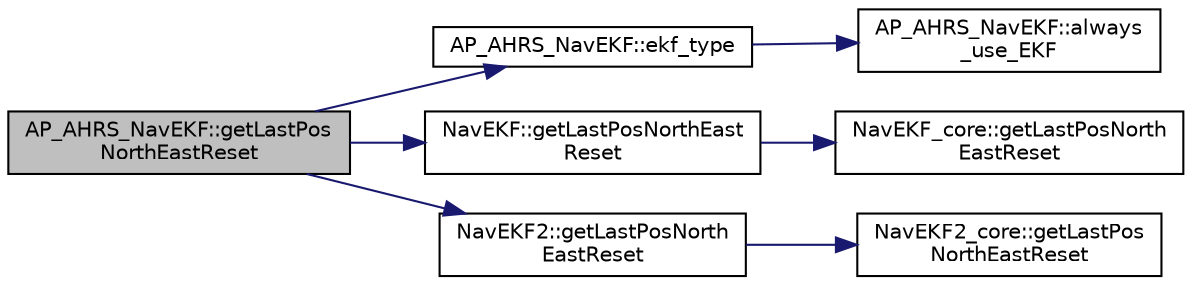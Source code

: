 digraph "AP_AHRS_NavEKF::getLastPosNorthEastReset"
{
 // INTERACTIVE_SVG=YES
  edge [fontname="Helvetica",fontsize="10",labelfontname="Helvetica",labelfontsize="10"];
  node [fontname="Helvetica",fontsize="10",shape=record];
  rankdir="LR";
  Node1 [label="AP_AHRS_NavEKF::getLastPos\lNorthEastReset",height=0.2,width=0.4,color="black", fillcolor="grey75", style="filled", fontcolor="black"];
  Node1 -> Node2 [color="midnightblue",fontsize="10",style="solid",fontname="Helvetica"];
  Node2 [label="AP_AHRS_NavEKF::ekf_type",height=0.2,width=0.4,color="black", fillcolor="white", style="filled",URL="$classAP__AHRS__NavEKF.html#a2421598bfc909c228709f99347a5fcea"];
  Node2 -> Node3 [color="midnightblue",fontsize="10",style="solid",fontname="Helvetica"];
  Node3 [label="AP_AHRS_NavEKF::always\l_use_EKF",height=0.2,width=0.4,color="black", fillcolor="white", style="filled",URL="$classAP__AHRS__NavEKF.html#a9af775a381a41ff78ac75a06ba7b1a05"];
  Node1 -> Node4 [color="midnightblue",fontsize="10",style="solid",fontname="Helvetica"];
  Node4 [label="NavEKF::getLastPosNorthEast\lReset",height=0.2,width=0.4,color="black", fillcolor="white", style="filled",URL="$classNavEKF.html#a3f047257a98a2681efb72f1815f0951b"];
  Node4 -> Node5 [color="midnightblue",fontsize="10",style="solid",fontname="Helvetica"];
  Node5 [label="NavEKF_core::getLastPosNorth\lEastReset",height=0.2,width=0.4,color="black", fillcolor="white", style="filled",URL="$classNavEKF__core.html#a2b54ade8ee6a8ecf2c08b0f611db63f2"];
  Node1 -> Node6 [color="midnightblue",fontsize="10",style="solid",fontname="Helvetica"];
  Node6 [label="NavEKF2::getLastPosNorth\lEastReset",height=0.2,width=0.4,color="black", fillcolor="white", style="filled",URL="$classNavEKF2.html#a00e5f26f4948e60dd007e51e6f119e6d"];
  Node6 -> Node7 [color="midnightblue",fontsize="10",style="solid",fontname="Helvetica"];
  Node7 [label="NavEKF2_core::getLastPos\lNorthEastReset",height=0.2,width=0.4,color="black", fillcolor="white", style="filled",URL="$classNavEKF2__core.html#aba5d999b9a92ba7c8d5825bda374b1a8"];
}
